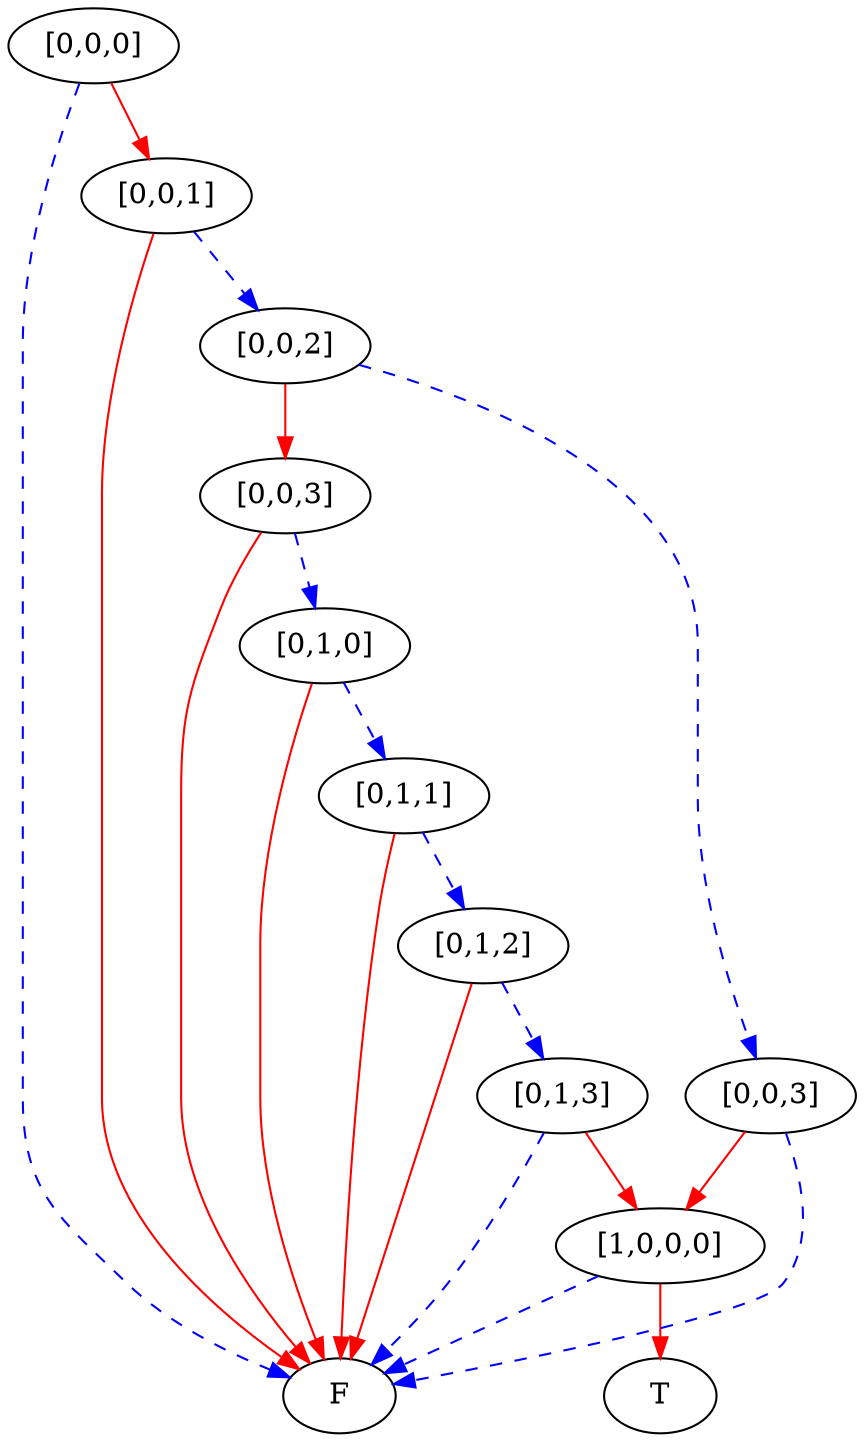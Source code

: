 digraph {
    1 [label=F];
    2 [label=T];
    3 [label="[1,0,0,0]"];
    4 [label="[0,1,3]"];
    5 [label="[0,1,2]"];
    6 [label="[0,1,1]"];
    7 [label="[0,1,0]"];
    8 [label="[0,0,3]"];
    9 [label="[0,0,3]"];
    10 [label="[0,0,2]"];
    11 [label="[0,0,1]"];
    12 [label="[0,0,0]"];
    3 -> 1 [style=dashed
           ,color=blue];
    3 -> 2 [color=red];
    4 -> 3 [color=red];
    4 -> 1 [style=dashed
           ,color=blue];
    5 -> 4 [style=dashed
           ,color=blue];
    5 -> 1 [color=red];
    6 -> 5 [style=dashed
           ,color=blue];
    6 -> 1 [color=red];
    7 -> 6 [style=dashed
           ,color=blue];
    7 -> 1 [color=red];
    8 -> 7 [style=dashed
           ,color=blue];
    8 -> 1 [color=red];
    9 -> 3 [color=red];
    9 -> 1 [style=dashed
           ,color=blue];
    10 -> 8 [color=red];
    10 -> 9 [style=dashed
            ,color=blue];
    11 -> 10 [style=dashed
             ,color=blue];
    11 -> 1 [color=red];
    12 -> 11 [color=red];
    12 -> 1 [style=dashed
            ,color=blue];
}